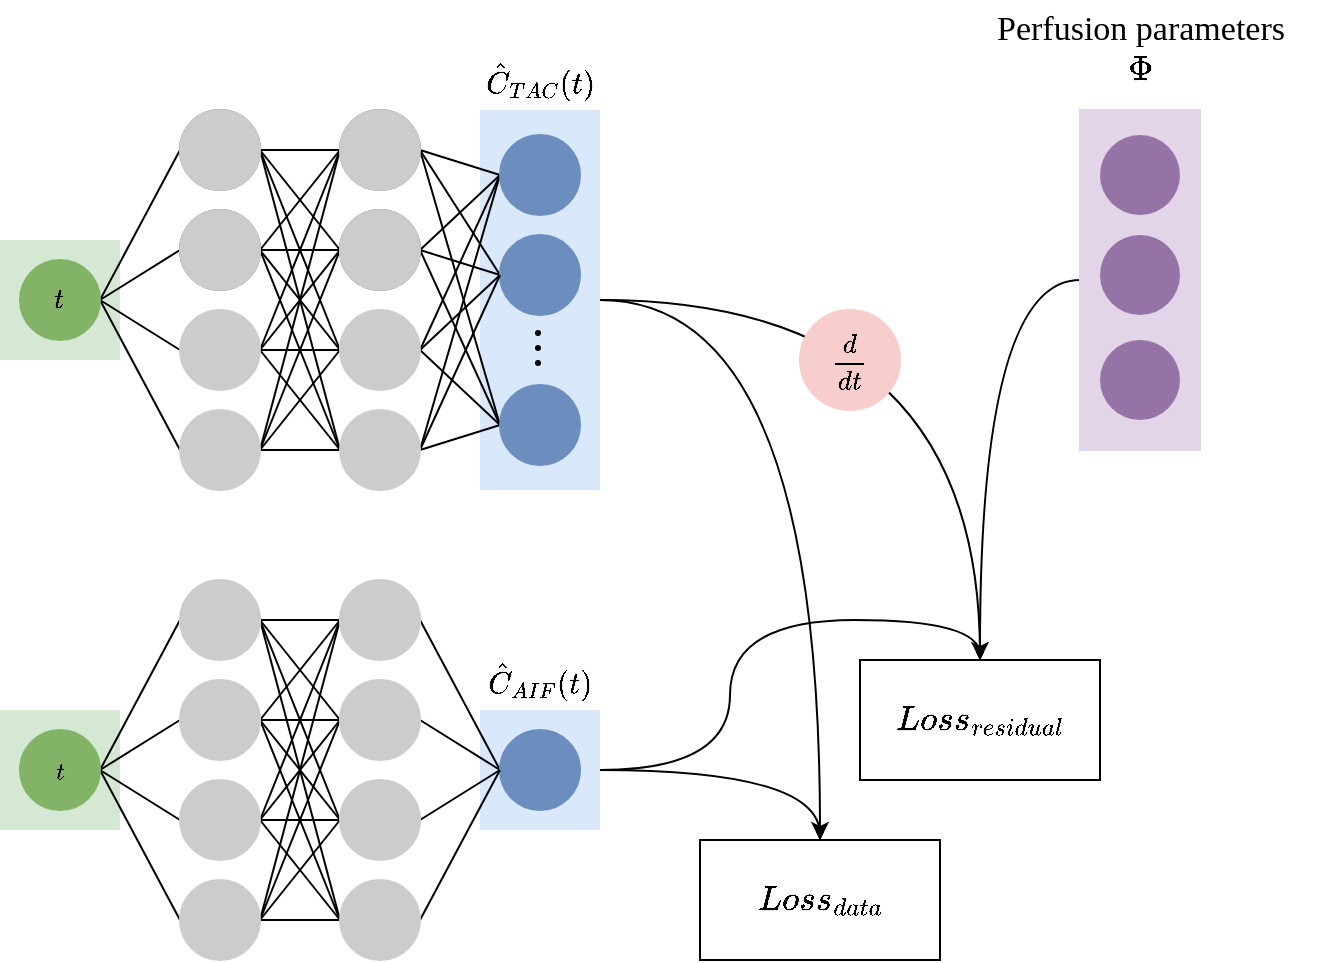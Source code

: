<mxfile version="16.5.1" type="device"><diagram id="691b31df-7cfc-d80e-552c-7aa9f8c0b5f7" name="Page-1"><mxGraphModel dx="1497" dy="911" grid="1" gridSize="10" guides="1" tooltips="1" connect="1" arrows="1" fold="1" page="1" pageScale="1" pageWidth="826" pageHeight="1169" background="#ffffff" math="1" shadow="0"><root><mxCell id="0"/><mxCell id="1" parent="0"/><mxCell id="etwU-SptMSOlUqVM-n4N-270" style="edgeStyle=orthogonalEdgeStyle;rounded=0;jumpSize=2;orthogonalLoop=1;jettySize=auto;html=1;exitX=1;exitY=0.5;exitDx=0;exitDy=0;entryX=0.5;entryY=0;entryDx=0;entryDy=0;fontFamily=Verdana;fontSize=17;endArrow=classic;endFill=1;startSize=6;endSize=1;strokeWidth=1;curved=1;" edge="1" parent="1" source="etwU-SptMSOlUqVM-n4N-169" target="etwU-SptMSOlUqVM-n4N-268"><mxGeometry relative="1" as="geometry"/></mxCell><mxCell id="etwU-SptMSOlUqVM-n4N-273" style="edgeStyle=orthogonalEdgeStyle;rounded=0;jumpSize=2;orthogonalLoop=1;jettySize=auto;html=1;exitX=1;exitY=0.5;exitDx=0;exitDy=0;entryX=0.5;entryY=0;entryDx=0;entryDy=0;fontFamily=Verdana;fontSize=17;endArrow=classic;endFill=1;startSize=6;endSize=1;strokeWidth=1;curved=1;" edge="1" parent="1" source="etwU-SptMSOlUqVM-n4N-169" target="etwU-SptMSOlUqVM-n4N-271"><mxGeometry relative="1" as="geometry"/></mxCell><mxCell id="etwU-SptMSOlUqVM-n4N-169" value="" style="whiteSpace=wrap;html=1;strokeWidth=1;fillColor=#dae8fc;strokeColor=none;" vertex="1" parent="1"><mxGeometry x="290" y="590" width="60" height="60" as="geometry"/></mxCell><mxCell id="etwU-SptMSOlUqVM-n4N-164" value="" style="whiteSpace=wrap;html=1;strokeWidth=1;fillColor=#d5e8d4;strokeColor=none;" vertex="1" parent="1"><mxGeometry x="50" y="590" width="60" height="60" as="geometry"/></mxCell><mxCell id="etwU-SptMSOlUqVM-n4N-150" style="edgeStyle=none;rounded=0;jumpSize=2;orthogonalLoop=1;jettySize=auto;html=1;exitX=1;exitY=0.5;exitDx=0;exitDy=0;entryX=0;entryY=0.5;entryDx=0;entryDy=0;endArrow=none;endFill=0;startSize=1;endSize=1;strokeWidth=1;" edge="1" parent="1" source="etwU-SptMSOlUqVM-n4N-81" target="etwU-SptMSOlUqVM-n4N-148"><mxGeometry relative="1" as="geometry"/></mxCell><mxCell id="etwU-SptMSOlUqVM-n4N-151" style="edgeStyle=none;rounded=0;jumpSize=2;orthogonalLoop=1;jettySize=auto;html=1;exitX=1;exitY=0.5;exitDx=0;exitDy=0;entryX=0;entryY=0.5;entryDx=0;entryDy=0;endArrow=none;endFill=0;startSize=1;endSize=1;strokeWidth=1;" edge="1" parent="1" source="etwU-SptMSOlUqVM-n4N-81" target="etwU-SptMSOlUqVM-n4N-119"><mxGeometry relative="1" as="geometry"/></mxCell><mxCell id="etwU-SptMSOlUqVM-n4N-159" style="edgeStyle=none;rounded=0;jumpSize=2;orthogonalLoop=1;jettySize=auto;html=1;exitX=1;exitY=0.5;exitDx=0;exitDy=0;entryX=0;entryY=0.5;entryDx=0;entryDy=0;endArrow=none;endFill=0;startSize=1;endSize=1;strokeWidth=1;" edge="1" parent="1" source="etwU-SptMSOlUqVM-n4N-81" target="etwU-SptMSOlUqVM-n4N-118"><mxGeometry relative="1" as="geometry"/></mxCell><mxCell id="etwU-SptMSOlUqVM-n4N-160" style="edgeStyle=none;rounded=0;jumpSize=2;orthogonalLoop=1;jettySize=auto;html=1;exitX=1;exitY=0.5;exitDx=0;exitDy=0;entryX=0;entryY=0.5;entryDx=0;entryDy=0;endArrow=none;endFill=0;startSize=1;endSize=1;strokeWidth=1;" edge="1" parent="1" source="etwU-SptMSOlUqVM-n4N-81" target="etwU-SptMSOlUqVM-n4N-120"><mxGeometry relative="1" as="geometry"/></mxCell><mxCell id="etwU-SptMSOlUqVM-n4N-81" value="$$t$$" style="ellipse;whiteSpace=wrap;html=1;aspect=fixed;strokeWidth=1;fillColor=#82B366;align=center;strokeColor=#82b366;fontFamily=Verdana;fontStyle=2" vertex="1" parent="1"><mxGeometry x="60" y="600" width="40" height="40" as="geometry"/></mxCell><mxCell id="etwU-SptMSOlUqVM-n4N-135" style="edgeStyle=none;rounded=0;jumpSize=2;orthogonalLoop=1;jettySize=auto;html=1;exitX=1;exitY=0.5;exitDx=0;exitDy=0;entryX=0;entryY=0.5;entryDx=0;entryDy=0;endArrow=none;endFill=0;startSize=1;endSize=1;strokeWidth=1;" edge="1" parent="1" source="etwU-SptMSOlUqVM-n4N-118" target="etwU-SptMSOlUqVM-n4N-129"><mxGeometry relative="1" as="geometry"/></mxCell><mxCell id="etwU-SptMSOlUqVM-n4N-136" style="edgeStyle=none;rounded=0;jumpSize=2;orthogonalLoop=1;jettySize=auto;html=1;exitX=1;exitY=0.5;exitDx=0;exitDy=0;entryX=0;entryY=0.5;entryDx=0;entryDy=0;endArrow=none;endFill=0;startSize=1;endSize=1;strokeWidth=1;" edge="1" parent="1" source="etwU-SptMSOlUqVM-n4N-118" target="etwU-SptMSOlUqVM-n4N-128"><mxGeometry relative="1" as="geometry"/></mxCell><mxCell id="etwU-SptMSOlUqVM-n4N-137" style="edgeStyle=none;rounded=0;jumpSize=2;orthogonalLoop=1;jettySize=auto;html=1;exitX=1;exitY=0.5;exitDx=0;exitDy=0;entryX=0;entryY=0.5;entryDx=0;entryDy=0;endArrow=none;endFill=0;startSize=1;endSize=1;strokeWidth=1;" edge="1" parent="1" source="etwU-SptMSOlUqVM-n4N-118" target="etwU-SptMSOlUqVM-n4N-130"><mxGeometry relative="1" as="geometry"/></mxCell><mxCell id="etwU-SptMSOlUqVM-n4N-153" style="edgeStyle=none;rounded=0;jumpSize=2;orthogonalLoop=1;jettySize=auto;html=1;exitX=1;exitY=0.5;exitDx=0;exitDy=0;entryX=0;entryY=0.5;entryDx=0;entryDy=0;endArrow=none;endFill=0;startSize=1;endSize=1;strokeWidth=1;" edge="1" parent="1" source="etwU-SptMSOlUqVM-n4N-118" target="etwU-SptMSOlUqVM-n4N-149"><mxGeometry relative="1" as="geometry"/></mxCell><mxCell id="etwU-SptMSOlUqVM-n4N-118" value="" style="ellipse;whiteSpace=wrap;html=1;aspect=fixed;strokeWidth=1;fillColor=#FFF2CC;align=center;strokeColor=#FFF2CC;" vertex="1" parent="1"><mxGeometry x="140" y="575" width="40" height="40" as="geometry"/></mxCell><mxCell id="etwU-SptMSOlUqVM-n4N-132" style="edgeStyle=none;rounded=0;jumpSize=2;orthogonalLoop=1;jettySize=auto;html=1;exitX=1;exitY=0.5;exitDx=0;exitDy=0;entryX=0;entryY=0.5;entryDx=0;entryDy=0;endArrow=none;endFill=0;startSize=1;endSize=1;strokeWidth=1;" edge="1" parent="1" source="etwU-SptMSOlUqVM-n4N-119" target="etwU-SptMSOlUqVM-n4N-128"><mxGeometry relative="1" as="geometry"/></mxCell><mxCell id="etwU-SptMSOlUqVM-n4N-133" style="edgeStyle=none;rounded=0;jumpSize=2;orthogonalLoop=1;jettySize=auto;html=1;exitX=1;exitY=0.5;exitDx=0;exitDy=0;entryX=0;entryY=0.5;entryDx=0;entryDy=0;endArrow=none;endFill=0;startSize=1;endSize=1;strokeWidth=1;" edge="1" parent="1" source="etwU-SptMSOlUqVM-n4N-119" target="etwU-SptMSOlUqVM-n4N-130"><mxGeometry relative="1" as="geometry"/></mxCell><mxCell id="etwU-SptMSOlUqVM-n4N-134" style="edgeStyle=none;rounded=0;jumpSize=2;orthogonalLoop=1;jettySize=auto;html=1;exitX=1;exitY=0.5;exitDx=0;exitDy=0;entryX=0;entryY=0.5;entryDx=0;entryDy=0;endArrow=none;endFill=0;startSize=1;endSize=1;strokeWidth=1;" edge="1" parent="1" source="etwU-SptMSOlUqVM-n4N-119" target="etwU-SptMSOlUqVM-n4N-129"><mxGeometry relative="1" as="geometry"/></mxCell><mxCell id="etwU-SptMSOlUqVM-n4N-152" style="edgeStyle=none;rounded=0;jumpSize=2;orthogonalLoop=1;jettySize=auto;html=1;exitX=1;exitY=0.5;exitDx=0;exitDy=0;entryX=0;entryY=0.5;entryDx=0;entryDy=0;endArrow=none;endFill=0;startSize=1;endSize=1;strokeWidth=1;" edge="1" parent="1" source="etwU-SptMSOlUqVM-n4N-119" target="etwU-SptMSOlUqVM-n4N-149"><mxGeometry relative="1" as="geometry"/></mxCell><mxCell id="etwU-SptMSOlUqVM-n4N-119" value="" style="ellipse;whiteSpace=wrap;html=1;aspect=fixed;strokeWidth=1;fillColor=#FFF2CC;align=center;strokeColor=#FFF2CC;" vertex="1" parent="1"><mxGeometry x="140" y="525" width="40" height="40" as="geometry"/></mxCell><mxCell id="etwU-SptMSOlUqVM-n4N-138" style="edgeStyle=none;rounded=0;jumpSize=2;orthogonalLoop=1;jettySize=auto;html=1;exitX=1;exitY=0.5;exitDx=0;exitDy=0;entryX=0;entryY=0.5;entryDx=0;entryDy=0;endArrow=none;endFill=0;startSize=1;endSize=1;strokeWidth=1;" edge="1" parent="1" source="etwU-SptMSOlUqVM-n4N-120" target="etwU-SptMSOlUqVM-n4N-129"><mxGeometry relative="1" as="geometry"/></mxCell><mxCell id="etwU-SptMSOlUqVM-n4N-139" style="edgeStyle=none;rounded=0;jumpSize=2;orthogonalLoop=1;jettySize=auto;html=1;exitX=1;exitY=0.5;exitDx=0;exitDy=0;entryX=0;entryY=0.5;entryDx=0;entryDy=0;endArrow=none;endFill=0;startSize=1;endSize=1;strokeWidth=1;" edge="1" parent="1" source="etwU-SptMSOlUqVM-n4N-120" target="etwU-SptMSOlUqVM-n4N-128"><mxGeometry relative="1" as="geometry"/></mxCell><mxCell id="etwU-SptMSOlUqVM-n4N-140" style="edgeStyle=none;rounded=0;jumpSize=2;orthogonalLoop=1;jettySize=auto;html=1;exitX=1;exitY=0.5;exitDx=0;exitDy=0;entryX=0;entryY=0.5;entryDx=0;entryDy=0;endArrow=none;endFill=0;startSize=1;endSize=1;strokeWidth=1;" edge="1" parent="1" source="etwU-SptMSOlUqVM-n4N-120" target="etwU-SptMSOlUqVM-n4N-130"><mxGeometry relative="1" as="geometry"/></mxCell><mxCell id="etwU-SptMSOlUqVM-n4N-154" style="edgeStyle=none;rounded=0;jumpSize=2;orthogonalLoop=1;jettySize=auto;html=1;exitX=1;exitY=0.5;exitDx=0;exitDy=0;entryX=0;entryY=0.5;entryDx=0;entryDy=0;endArrow=none;endFill=0;startSize=1;endSize=1;strokeWidth=1;" edge="1" parent="1" source="etwU-SptMSOlUqVM-n4N-120" target="etwU-SptMSOlUqVM-n4N-149"><mxGeometry relative="1" as="geometry"/></mxCell><mxCell id="etwU-SptMSOlUqVM-n4N-120" value="" style="ellipse;whiteSpace=wrap;html=1;aspect=fixed;strokeWidth=1;fillColor=#CCCCCC;align=center;strokeColor=#CCCCCC;fontColor=#333333;" vertex="1" parent="1"><mxGeometry x="140" y="625" width="40" height="40" as="geometry"/></mxCell><mxCell id="etwU-SptMSOlUqVM-n4N-166" style="edgeStyle=none;rounded=0;jumpSize=2;orthogonalLoop=1;jettySize=auto;html=1;exitX=1;exitY=0.5;exitDx=0;exitDy=0;endArrow=none;endFill=0;startSize=1;endSize=1;strokeWidth=1;entryX=0;entryY=0.5;entryDx=0;entryDy=0;" edge="1" parent="1" source="etwU-SptMSOlUqVM-n4N-128" target="etwU-SptMSOlUqVM-n4N-131"><mxGeometry relative="1" as="geometry"><mxPoint x="300" y="620" as="targetPoint"/></mxGeometry></mxCell><mxCell id="etwU-SptMSOlUqVM-n4N-128" value="" style="ellipse;whiteSpace=wrap;html=1;aspect=fixed;strokeWidth=1;fillColor=#FFF2CC;align=center;strokeColor=#FFF2CC;" vertex="1" parent="1"><mxGeometry x="220" y="575" width="40" height="40" as="geometry"/></mxCell><mxCell id="etwU-SptMSOlUqVM-n4N-165" style="edgeStyle=none;rounded=0;jumpSize=2;orthogonalLoop=1;jettySize=auto;html=1;exitX=1;exitY=0.5;exitDx=0;exitDy=0;entryX=0;entryY=0.5;entryDx=0;entryDy=0;endArrow=none;endFill=0;startSize=1;endSize=1;strokeWidth=1;" edge="1" parent="1" source="etwU-SptMSOlUqVM-n4N-129" target="etwU-SptMSOlUqVM-n4N-131"><mxGeometry relative="1" as="geometry"/></mxCell><mxCell id="etwU-SptMSOlUqVM-n4N-129" value="" style="ellipse;whiteSpace=wrap;html=1;aspect=fixed;strokeWidth=1;fillColor=#FFF2CC;align=center;strokeColor=#FFF2CC;" vertex="1" parent="1"><mxGeometry x="220" y="525" width="40" height="40" as="geometry"/></mxCell><mxCell id="etwU-SptMSOlUqVM-n4N-167" style="edgeStyle=none;rounded=0;jumpSize=2;orthogonalLoop=1;jettySize=auto;html=1;exitX=1;exitY=0.5;exitDx=0;exitDy=0;entryX=0;entryY=0.5;entryDx=0;entryDy=0;endArrow=none;endFill=0;startSize=1;endSize=1;strokeWidth=1;" edge="1" parent="1" source="etwU-SptMSOlUqVM-n4N-130" target="etwU-SptMSOlUqVM-n4N-131"><mxGeometry relative="1" as="geometry"/></mxCell><mxCell id="etwU-SptMSOlUqVM-n4N-130" value="" style="ellipse;whiteSpace=wrap;html=1;aspect=fixed;strokeWidth=1;fillColor=#FFF2CC;align=center;strokeColor=#FFF2CC;" vertex="1" parent="1"><mxGeometry x="220" y="625" width="40" height="40" as="geometry"/></mxCell><mxCell id="etwU-SptMSOlUqVM-n4N-131" value="" style="ellipse;whiteSpace=wrap;html=1;aspect=fixed;strokeWidth=1;fillColor=#6C8EBF;align=center;strokeColor=#6c8ebf;" vertex="1" parent="1"><mxGeometry x="300" y="600" width="40" height="40" as="geometry"/></mxCell><mxCell id="etwU-SptMSOlUqVM-n4N-155" style="edgeStyle=none;rounded=0;jumpSize=2;orthogonalLoop=1;jettySize=auto;html=1;exitX=1;exitY=0.5;exitDx=0;exitDy=0;entryX=0;entryY=0.5;entryDx=0;entryDy=0;endArrow=none;endFill=0;startSize=1;endSize=1;strokeWidth=1;" edge="1" parent="1" source="etwU-SptMSOlUqVM-n4N-148" target="etwU-SptMSOlUqVM-n4N-129"><mxGeometry relative="1" as="geometry"/></mxCell><mxCell id="etwU-SptMSOlUqVM-n4N-156" style="edgeStyle=none;rounded=0;jumpSize=2;orthogonalLoop=1;jettySize=auto;html=1;exitX=1;exitY=0.5;exitDx=0;exitDy=0;entryX=0;entryY=0.5;entryDx=0;entryDy=0;endArrow=none;endFill=0;startSize=1;endSize=1;strokeWidth=1;" edge="1" parent="1" source="etwU-SptMSOlUqVM-n4N-148" target="etwU-SptMSOlUqVM-n4N-128"><mxGeometry relative="1" as="geometry"/></mxCell><mxCell id="etwU-SptMSOlUqVM-n4N-157" style="edgeStyle=none;rounded=0;jumpSize=2;orthogonalLoop=1;jettySize=auto;html=1;exitX=1;exitY=0.5;exitDx=0;exitDy=0;entryX=0;entryY=0.5;entryDx=0;entryDy=0;endArrow=none;endFill=0;startSize=1;endSize=1;strokeWidth=1;" edge="1" parent="1" source="etwU-SptMSOlUqVM-n4N-148" target="etwU-SptMSOlUqVM-n4N-130"><mxGeometry relative="1" as="geometry"/></mxCell><mxCell id="etwU-SptMSOlUqVM-n4N-158" style="edgeStyle=none;rounded=0;jumpSize=2;orthogonalLoop=1;jettySize=auto;html=1;exitX=1;exitY=0.5;exitDx=0;exitDy=0;entryX=0;entryY=0.5;entryDx=0;entryDy=0;endArrow=none;endFill=0;startSize=1;endSize=1;strokeWidth=1;" edge="1" parent="1" source="etwU-SptMSOlUqVM-n4N-148" target="etwU-SptMSOlUqVM-n4N-149"><mxGeometry relative="1" as="geometry"/></mxCell><mxCell id="etwU-SptMSOlUqVM-n4N-148" value="" style="ellipse;whiteSpace=wrap;html=1;aspect=fixed;strokeWidth=1;fillColor=#CCCCCC;align=center;strokeColor=#CCCCCC;fontColor=#333333;" vertex="1" parent="1"><mxGeometry x="140" y="675" width="40" height="40" as="geometry"/></mxCell><mxCell id="etwU-SptMSOlUqVM-n4N-168" style="edgeStyle=none;rounded=0;jumpSize=2;orthogonalLoop=1;jettySize=auto;html=1;exitX=1;exitY=0.5;exitDx=0;exitDy=0;entryX=0;entryY=0.5;entryDx=0;entryDy=0;endArrow=none;endFill=0;startSize=1;endSize=1;strokeWidth=1;" edge="1" parent="1" source="etwU-SptMSOlUqVM-n4N-149" target="etwU-SptMSOlUqVM-n4N-131"><mxGeometry relative="1" as="geometry"/></mxCell><mxCell id="etwU-SptMSOlUqVM-n4N-149" value="" style="ellipse;whiteSpace=wrap;html=1;aspect=fixed;strokeWidth=1;fillColor=#CCCCCC;align=center;strokeColor=#CCCCCC;fontColor=#333333;" vertex="1" parent="1"><mxGeometry x="220" y="675" width="40" height="40" as="geometry"/></mxCell><mxCell id="etwU-SptMSOlUqVM-n4N-170" value="" style="ellipse;whiteSpace=wrap;html=1;aspect=fixed;strokeWidth=1;fillColor=#FFF2CC;align=center;strokeColor=#FFF2CC;" vertex="1" parent="1"><mxGeometry x="140" y="525" width="40" height="40" as="geometry"/></mxCell><mxCell id="etwU-SptMSOlUqVM-n4N-171" value="" style="ellipse;whiteSpace=wrap;html=1;aspect=fixed;strokeWidth=1;fillColor=#FFF2CC;align=center;strokeColor=#FFF2CC;" vertex="1" parent="1"><mxGeometry x="220" y="525" width="40" height="40" as="geometry"/></mxCell><mxCell id="etwU-SptMSOlUqVM-n4N-172" value="" style="ellipse;whiteSpace=wrap;html=1;aspect=fixed;strokeWidth=1;fillColor=#FFF2CC;align=center;strokeColor=#FFF2CC;" vertex="1" parent="1"><mxGeometry x="220" y="575" width="40" height="40" as="geometry"/></mxCell><mxCell id="etwU-SptMSOlUqVM-n4N-173" value="" style="ellipse;whiteSpace=wrap;html=1;aspect=fixed;strokeWidth=1;fillColor=#FFF2CC;align=center;strokeColor=#FFF2CC;" vertex="1" parent="1"><mxGeometry x="140" y="575" width="40" height="40" as="geometry"/></mxCell><mxCell id="etwU-SptMSOlUqVM-n4N-174" value="" style="ellipse;whiteSpace=wrap;html=1;aspect=fixed;strokeWidth=1;fillColor=#CCCCCC;align=center;strokeColor=#CCCCCC;fontColor=#333333;" vertex="1" parent="1"><mxGeometry x="140" y="525" width="40" height="40" as="geometry"/></mxCell><mxCell id="etwU-SptMSOlUqVM-n4N-175" value="" style="ellipse;whiteSpace=wrap;html=1;aspect=fixed;strokeWidth=1;fillColor=#CCCCCC;align=center;strokeColor=#CCCCCC;fontColor=#333333;" vertex="1" parent="1"><mxGeometry x="220" y="525" width="40" height="40" as="geometry"/></mxCell><mxCell id="etwU-SptMSOlUqVM-n4N-176" value="" style="ellipse;whiteSpace=wrap;html=1;aspect=fixed;strokeWidth=1;fillColor=#CCCCCC;align=center;strokeColor=#CCCCCC;fontColor=#333333;" vertex="1" parent="1"><mxGeometry x="220" y="575" width="40" height="40" as="geometry"/></mxCell><mxCell id="etwU-SptMSOlUqVM-n4N-177" value="" style="ellipse;whiteSpace=wrap;html=1;aspect=fixed;strokeWidth=1;fillColor=#CCCCCC;align=center;strokeColor=#CCCCCC;fontColor=#333333;" vertex="1" parent="1"><mxGeometry x="140" y="575" width="40" height="40" as="geometry"/></mxCell><mxCell id="etwU-SptMSOlUqVM-n4N-178" value="" style="ellipse;whiteSpace=wrap;html=1;aspect=fixed;strokeWidth=1;fillColor=#CCCCCC;align=center;strokeColor=#CCCCCC;fontColor=#333333;" vertex="1" parent="1"><mxGeometry x="220" y="625" width="40" height="40" as="geometry"/></mxCell><mxCell id="etwU-SptMSOlUqVM-n4N-269" style="edgeStyle=orthogonalEdgeStyle;rounded=0;jumpSize=2;orthogonalLoop=1;jettySize=auto;html=1;exitX=1;exitY=0.5;exitDx=0;exitDy=0;entryX=0.5;entryY=0;entryDx=0;entryDy=0;fontFamily=Verdana;fontSize=17;endArrow=classic;endFill=1;startSize=6;endSize=6;strokeWidth=1;curved=1;" edge="1" parent="1" source="etwU-SptMSOlUqVM-n4N-179" target="etwU-SptMSOlUqVM-n4N-268"><mxGeometry relative="1" as="geometry"/></mxCell><mxCell id="etwU-SptMSOlUqVM-n4N-272" style="edgeStyle=orthogonalEdgeStyle;rounded=0;jumpSize=2;orthogonalLoop=1;jettySize=auto;html=1;exitX=1;exitY=0.5;exitDx=0;exitDy=0;entryX=0.5;entryY=0;entryDx=0;entryDy=0;fontFamily=Verdana;fontSize=17;endArrow=classic;endFill=1;startSize=6;endSize=1;strokeWidth=1;curved=1;" edge="1" parent="1" source="etwU-SptMSOlUqVM-n4N-179" target="etwU-SptMSOlUqVM-n4N-271"><mxGeometry relative="1" as="geometry"/></mxCell><mxCell id="etwU-SptMSOlUqVM-n4N-179" value="" style="whiteSpace=wrap;html=1;strokeWidth=1;fillColor=#dae8fc;strokeColor=none;" vertex="1" parent="1"><mxGeometry x="290" y="290" width="60" height="190" as="geometry"/></mxCell><mxCell id="etwU-SptMSOlUqVM-n4N-180" value="" style="whiteSpace=wrap;html=1;strokeWidth=1;fillColor=#d5e8d4;strokeColor=none;" vertex="1" parent="1"><mxGeometry x="50" y="355" width="60" height="60" as="geometry"/></mxCell><mxCell id="etwU-SptMSOlUqVM-n4N-181" style="edgeStyle=none;rounded=0;jumpSize=2;orthogonalLoop=1;jettySize=auto;html=1;exitX=1;exitY=0.5;exitDx=0;exitDy=0;entryX=0;entryY=0.5;entryDx=0;entryDy=0;endArrow=none;endFill=0;startSize=1;endSize=1;strokeWidth=1;" edge="1" parent="1" target="etwU-SptMSOlUqVM-n4N-212"><mxGeometry relative="1" as="geometry"><mxPoint x="100.0" y="385" as="sourcePoint"/></mxGeometry></mxCell><mxCell id="etwU-SptMSOlUqVM-n4N-182" style="edgeStyle=none;rounded=0;jumpSize=2;orthogonalLoop=1;jettySize=auto;html=1;exitX=1;exitY=0.5;exitDx=0;exitDy=0;entryX=0;entryY=0.5;entryDx=0;entryDy=0;endArrow=none;endFill=0;startSize=1;endSize=1;strokeWidth=1;" edge="1" parent="1" target="etwU-SptMSOlUqVM-n4N-195"><mxGeometry relative="1" as="geometry"><mxPoint x="100.0" y="385" as="sourcePoint"/></mxGeometry></mxCell><mxCell id="etwU-SptMSOlUqVM-n4N-183" style="edgeStyle=none;rounded=0;jumpSize=2;orthogonalLoop=1;jettySize=auto;html=1;exitX=1;exitY=0.5;exitDx=0;exitDy=0;entryX=0;entryY=0.5;entryDx=0;entryDy=0;endArrow=none;endFill=0;startSize=1;endSize=1;strokeWidth=1;" edge="1" parent="1" target="etwU-SptMSOlUqVM-n4N-190"><mxGeometry relative="1" as="geometry"><mxPoint x="100.0" y="385" as="sourcePoint"/></mxGeometry></mxCell><mxCell id="etwU-SptMSOlUqVM-n4N-184" style="edgeStyle=none;rounded=0;jumpSize=2;orthogonalLoop=1;jettySize=auto;html=1;exitX=1;exitY=0.5;exitDx=0;exitDy=0;entryX=0;entryY=0.5;entryDx=0;entryDy=0;endArrow=none;endFill=0;startSize=1;endSize=1;strokeWidth=1;" edge="1" parent="1" target="etwU-SptMSOlUqVM-n4N-200"><mxGeometry relative="1" as="geometry"><mxPoint x="100.0" y="385" as="sourcePoint"/></mxGeometry></mxCell><mxCell id="etwU-SptMSOlUqVM-n4N-186" style="edgeStyle=none;rounded=0;jumpSize=2;orthogonalLoop=1;jettySize=auto;html=1;exitX=1;exitY=0.5;exitDx=0;exitDy=0;entryX=0;entryY=0.5;entryDx=0;entryDy=0;endArrow=none;endFill=0;startSize=1;endSize=1;strokeWidth=1;" edge="1" parent="1" source="etwU-SptMSOlUqVM-n4N-190" target="etwU-SptMSOlUqVM-n4N-204"><mxGeometry relative="1" as="geometry"/></mxCell><mxCell id="etwU-SptMSOlUqVM-n4N-187" style="edgeStyle=none;rounded=0;jumpSize=2;orthogonalLoop=1;jettySize=auto;html=1;exitX=1;exitY=0.5;exitDx=0;exitDy=0;entryX=0;entryY=0.5;entryDx=0;entryDy=0;endArrow=none;endFill=0;startSize=1;endSize=1;strokeWidth=1;" edge="1" parent="1" source="etwU-SptMSOlUqVM-n4N-190" target="etwU-SptMSOlUqVM-n4N-202"><mxGeometry relative="1" as="geometry"/></mxCell><mxCell id="etwU-SptMSOlUqVM-n4N-188" style="edgeStyle=none;rounded=0;jumpSize=2;orthogonalLoop=1;jettySize=auto;html=1;exitX=1;exitY=0.5;exitDx=0;exitDy=0;entryX=0;entryY=0.5;entryDx=0;entryDy=0;endArrow=none;endFill=0;startSize=1;endSize=1;strokeWidth=1;" edge="1" parent="1" source="etwU-SptMSOlUqVM-n4N-190" target="etwU-SptMSOlUqVM-n4N-206"><mxGeometry relative="1" as="geometry"/></mxCell><mxCell id="etwU-SptMSOlUqVM-n4N-189" style="edgeStyle=none;rounded=0;jumpSize=2;orthogonalLoop=1;jettySize=auto;html=1;exitX=1;exitY=0.5;exitDx=0;exitDy=0;entryX=0;entryY=0.5;entryDx=0;entryDy=0;endArrow=none;endFill=0;startSize=1;endSize=1;strokeWidth=1;" edge="1" parent="1" source="etwU-SptMSOlUqVM-n4N-190" target="etwU-SptMSOlUqVM-n4N-214"><mxGeometry relative="1" as="geometry"/></mxCell><mxCell id="etwU-SptMSOlUqVM-n4N-190" value="" style="ellipse;whiteSpace=wrap;html=1;aspect=fixed;strokeWidth=1;fillColor=#FFF2CC;align=center;strokeColor=#FFF2CC;" vertex="1" parent="1"><mxGeometry x="140" y="340" width="40" height="40" as="geometry"/></mxCell><mxCell id="etwU-SptMSOlUqVM-n4N-191" style="edgeStyle=none;rounded=0;jumpSize=2;orthogonalLoop=1;jettySize=auto;html=1;exitX=1;exitY=0.5;exitDx=0;exitDy=0;entryX=0;entryY=0.5;entryDx=0;entryDy=0;endArrow=none;endFill=0;startSize=1;endSize=1;strokeWidth=1;" edge="1" parent="1" source="etwU-SptMSOlUqVM-n4N-195" target="etwU-SptMSOlUqVM-n4N-202"><mxGeometry relative="1" as="geometry"/></mxCell><mxCell id="etwU-SptMSOlUqVM-n4N-192" style="edgeStyle=none;rounded=0;jumpSize=2;orthogonalLoop=1;jettySize=auto;html=1;exitX=1;exitY=0.5;exitDx=0;exitDy=0;entryX=0;entryY=0.5;entryDx=0;entryDy=0;endArrow=none;endFill=0;startSize=1;endSize=1;strokeWidth=1;" edge="1" parent="1" source="etwU-SptMSOlUqVM-n4N-195" target="etwU-SptMSOlUqVM-n4N-206"><mxGeometry relative="1" as="geometry"/></mxCell><mxCell id="etwU-SptMSOlUqVM-n4N-193" style="edgeStyle=none;rounded=0;jumpSize=2;orthogonalLoop=1;jettySize=auto;html=1;exitX=1;exitY=0.5;exitDx=0;exitDy=0;entryX=0;entryY=0.5;entryDx=0;entryDy=0;endArrow=none;endFill=0;startSize=1;endSize=1;strokeWidth=1;" edge="1" parent="1" source="etwU-SptMSOlUqVM-n4N-195" target="etwU-SptMSOlUqVM-n4N-204"><mxGeometry relative="1" as="geometry"/></mxCell><mxCell id="etwU-SptMSOlUqVM-n4N-194" style="edgeStyle=none;rounded=0;jumpSize=2;orthogonalLoop=1;jettySize=auto;html=1;exitX=1;exitY=0.5;exitDx=0;exitDy=0;entryX=0;entryY=0.5;entryDx=0;entryDy=0;endArrow=none;endFill=0;startSize=1;endSize=1;strokeWidth=1;" edge="1" parent="1" source="etwU-SptMSOlUqVM-n4N-195" target="etwU-SptMSOlUqVM-n4N-214"><mxGeometry relative="1" as="geometry"/></mxCell><mxCell id="etwU-SptMSOlUqVM-n4N-195" value="" style="ellipse;whiteSpace=wrap;html=1;aspect=fixed;strokeWidth=1;fillColor=#FFF2CC;align=center;strokeColor=#FFF2CC;" vertex="1" parent="1"><mxGeometry x="140" y="290" width="40" height="40" as="geometry"/></mxCell><mxCell id="etwU-SptMSOlUqVM-n4N-196" style="edgeStyle=none;rounded=0;jumpSize=2;orthogonalLoop=1;jettySize=auto;html=1;exitX=1;exitY=0.5;exitDx=0;exitDy=0;entryX=0;entryY=0.5;entryDx=0;entryDy=0;endArrow=none;endFill=0;startSize=1;endSize=1;strokeWidth=1;" edge="1" parent="1" source="etwU-SptMSOlUqVM-n4N-200" target="etwU-SptMSOlUqVM-n4N-204"><mxGeometry relative="1" as="geometry"/></mxCell><mxCell id="etwU-SptMSOlUqVM-n4N-197" style="edgeStyle=none;rounded=0;jumpSize=2;orthogonalLoop=1;jettySize=auto;html=1;exitX=1;exitY=0.5;exitDx=0;exitDy=0;entryX=0;entryY=0.5;entryDx=0;entryDy=0;endArrow=none;endFill=0;startSize=1;endSize=1;strokeWidth=1;" edge="1" parent="1" source="etwU-SptMSOlUqVM-n4N-200" target="etwU-SptMSOlUqVM-n4N-202"><mxGeometry relative="1" as="geometry"/></mxCell><mxCell id="etwU-SptMSOlUqVM-n4N-198" style="edgeStyle=none;rounded=0;jumpSize=2;orthogonalLoop=1;jettySize=auto;html=1;exitX=1;exitY=0.5;exitDx=0;exitDy=0;entryX=0;entryY=0.5;entryDx=0;entryDy=0;endArrow=none;endFill=0;startSize=1;endSize=1;strokeWidth=1;" edge="1" parent="1" source="etwU-SptMSOlUqVM-n4N-200" target="etwU-SptMSOlUqVM-n4N-206"><mxGeometry relative="1" as="geometry"/></mxCell><mxCell id="etwU-SptMSOlUqVM-n4N-199" style="edgeStyle=none;rounded=0;jumpSize=2;orthogonalLoop=1;jettySize=auto;html=1;exitX=1;exitY=0.5;exitDx=0;exitDy=0;entryX=0;entryY=0.5;entryDx=0;entryDy=0;endArrow=none;endFill=0;startSize=1;endSize=1;strokeWidth=1;" edge="1" parent="1" source="etwU-SptMSOlUqVM-n4N-200" target="etwU-SptMSOlUqVM-n4N-214"><mxGeometry relative="1" as="geometry"/></mxCell><mxCell id="etwU-SptMSOlUqVM-n4N-200" value="" style="ellipse;whiteSpace=wrap;html=1;aspect=fixed;strokeWidth=1;fillColor=#CCCCCC;align=center;strokeColor=#CCCCCC;fontColor=#333333;" vertex="1" parent="1"><mxGeometry x="140" y="390" width="40" height="40" as="geometry"/></mxCell><mxCell id="etwU-SptMSOlUqVM-n4N-201" style="edgeStyle=none;rounded=0;jumpSize=2;orthogonalLoop=1;jettySize=auto;html=1;exitX=1;exitY=0.5;exitDx=0;exitDy=0;endArrow=none;endFill=0;startSize=1;endSize=1;strokeWidth=1;entryX=0;entryY=0.5;entryDx=0;entryDy=0;" edge="1" parent="1" source="etwU-SptMSOlUqVM-n4N-202" target="etwU-SptMSOlUqVM-n4N-207"><mxGeometry relative="1" as="geometry"><mxPoint x="300" y="385" as="targetPoint"/></mxGeometry></mxCell><mxCell id="etwU-SptMSOlUqVM-n4N-202" value="" style="ellipse;whiteSpace=wrap;html=1;aspect=fixed;strokeWidth=1;fillColor=#FFF2CC;align=center;strokeColor=#FFF2CC;" vertex="1" parent="1"><mxGeometry x="220" y="340" width="40" height="40" as="geometry"/></mxCell><mxCell id="etwU-SptMSOlUqVM-n4N-203" style="edgeStyle=none;rounded=0;jumpSize=2;orthogonalLoop=1;jettySize=auto;html=1;exitX=1;exitY=0.5;exitDx=0;exitDy=0;entryX=0;entryY=0.5;entryDx=0;entryDy=0;endArrow=none;endFill=0;startSize=1;endSize=1;strokeWidth=1;" edge="1" parent="1" source="etwU-SptMSOlUqVM-n4N-204" target="etwU-SptMSOlUqVM-n4N-207"><mxGeometry relative="1" as="geometry"/></mxCell><mxCell id="etwU-SptMSOlUqVM-n4N-204" value="" style="ellipse;whiteSpace=wrap;html=1;aspect=fixed;strokeWidth=1;fillColor=#FFF2CC;align=center;strokeColor=#FFF2CC;" vertex="1" parent="1"><mxGeometry x="220" y="290" width="40" height="40" as="geometry"/></mxCell><mxCell id="etwU-SptMSOlUqVM-n4N-205" style="edgeStyle=none;rounded=0;jumpSize=2;orthogonalLoop=1;jettySize=auto;html=1;exitX=1;exitY=0.5;exitDx=0;exitDy=0;entryX=0;entryY=0.5;entryDx=0;entryDy=0;endArrow=none;endFill=0;startSize=1;endSize=1;strokeWidth=1;" edge="1" parent="1" source="etwU-SptMSOlUqVM-n4N-206" target="etwU-SptMSOlUqVM-n4N-207"><mxGeometry relative="1" as="geometry"/></mxCell><mxCell id="etwU-SptMSOlUqVM-n4N-206" value="" style="ellipse;whiteSpace=wrap;html=1;aspect=fixed;strokeWidth=1;fillColor=#FFF2CC;align=center;strokeColor=#FFF2CC;" vertex="1" parent="1"><mxGeometry x="220" y="390" width="40" height="40" as="geometry"/></mxCell><mxCell id="etwU-SptMSOlUqVM-n4N-207" value="" style="ellipse;whiteSpace=wrap;html=1;aspect=fixed;strokeWidth=1;fillColor=#6C8EBF;align=center;strokeColor=#6c8ebf;" vertex="1" parent="1"><mxGeometry x="300" y="352.5" width="40" height="40" as="geometry"/></mxCell><mxCell id="etwU-SptMSOlUqVM-n4N-208" style="edgeStyle=none;rounded=0;jumpSize=2;orthogonalLoop=1;jettySize=auto;html=1;exitX=1;exitY=0.5;exitDx=0;exitDy=0;entryX=0;entryY=0.5;entryDx=0;entryDy=0;endArrow=none;endFill=0;startSize=1;endSize=1;strokeWidth=1;" edge="1" parent="1" source="etwU-SptMSOlUqVM-n4N-212" target="etwU-SptMSOlUqVM-n4N-204"><mxGeometry relative="1" as="geometry"/></mxCell><mxCell id="etwU-SptMSOlUqVM-n4N-209" style="edgeStyle=none;rounded=0;jumpSize=2;orthogonalLoop=1;jettySize=auto;html=1;exitX=1;exitY=0.5;exitDx=0;exitDy=0;entryX=0;entryY=0.5;entryDx=0;entryDy=0;endArrow=none;endFill=0;startSize=1;endSize=1;strokeWidth=1;" edge="1" parent="1" source="etwU-SptMSOlUqVM-n4N-212" target="etwU-SptMSOlUqVM-n4N-202"><mxGeometry relative="1" as="geometry"/></mxCell><mxCell id="etwU-SptMSOlUqVM-n4N-210" style="edgeStyle=none;rounded=0;jumpSize=2;orthogonalLoop=1;jettySize=auto;html=1;exitX=1;exitY=0.5;exitDx=0;exitDy=0;entryX=0;entryY=0.5;entryDx=0;entryDy=0;endArrow=none;endFill=0;startSize=1;endSize=1;strokeWidth=1;" edge="1" parent="1" source="etwU-SptMSOlUqVM-n4N-212" target="etwU-SptMSOlUqVM-n4N-206"><mxGeometry relative="1" as="geometry"/></mxCell><mxCell id="etwU-SptMSOlUqVM-n4N-211" style="edgeStyle=none;rounded=0;jumpSize=2;orthogonalLoop=1;jettySize=auto;html=1;exitX=1;exitY=0.5;exitDx=0;exitDy=0;entryX=0;entryY=0.5;entryDx=0;entryDy=0;endArrow=none;endFill=0;startSize=1;endSize=1;strokeWidth=1;" edge="1" parent="1" source="etwU-SptMSOlUqVM-n4N-212" target="etwU-SptMSOlUqVM-n4N-214"><mxGeometry relative="1" as="geometry"/></mxCell><mxCell id="etwU-SptMSOlUqVM-n4N-212" value="" style="ellipse;whiteSpace=wrap;html=1;aspect=fixed;strokeWidth=1;fillColor=#CCCCCC;align=center;strokeColor=#CCCCCC;fontColor=#333333;" vertex="1" parent="1"><mxGeometry x="140" y="440" width="40" height="40" as="geometry"/></mxCell><mxCell id="etwU-SptMSOlUqVM-n4N-213" style="edgeStyle=none;rounded=0;jumpSize=2;orthogonalLoop=1;jettySize=auto;html=1;exitX=1;exitY=0.5;exitDx=0;exitDy=0;entryX=0;entryY=0.5;entryDx=0;entryDy=0;endArrow=none;endFill=0;startSize=1;endSize=1;strokeWidth=1;" edge="1" parent="1" source="etwU-SptMSOlUqVM-n4N-214" target="etwU-SptMSOlUqVM-n4N-207"><mxGeometry relative="1" as="geometry"/></mxCell><mxCell id="etwU-SptMSOlUqVM-n4N-231" style="edgeStyle=none;rounded=0;jumpSize=2;orthogonalLoop=1;jettySize=auto;html=1;exitX=1;exitY=0.5;exitDx=0;exitDy=0;entryX=0;entryY=0.5;entryDx=0;entryDy=0;endArrow=none;endFill=0;startSize=1;endSize=1;strokeWidth=1;" edge="1" parent="1" source="etwU-SptMSOlUqVM-n4N-214" target="etwU-SptMSOlUqVM-n4N-224"><mxGeometry relative="1" as="geometry"/></mxCell><mxCell id="etwU-SptMSOlUqVM-n4N-235" style="edgeStyle=none;rounded=0;jumpSize=2;orthogonalLoop=1;jettySize=auto;html=1;exitX=1;exitY=0.5;exitDx=0;exitDy=0;entryX=0;entryY=0.5;entryDx=0;entryDy=0;endArrow=none;endFill=0;startSize=1;endSize=1;strokeWidth=1;" edge="1" parent="1" source="etwU-SptMSOlUqVM-n4N-214" target="etwU-SptMSOlUqVM-n4N-225"><mxGeometry relative="1" as="geometry"/></mxCell><mxCell id="etwU-SptMSOlUqVM-n4N-214" value="" style="ellipse;whiteSpace=wrap;html=1;aspect=fixed;strokeWidth=1;fillColor=#CCCCCC;align=center;strokeColor=#CCCCCC;fontColor=#333333;" vertex="1" parent="1"><mxGeometry x="220" y="440" width="40" height="40" as="geometry"/></mxCell><mxCell id="etwU-SptMSOlUqVM-n4N-215" value="" style="ellipse;whiteSpace=wrap;html=1;aspect=fixed;strokeWidth=1;fillColor=#FFF2CC;align=center;strokeColor=#FFF2CC;" vertex="1" parent="1"><mxGeometry x="140" y="290" width="40" height="40" as="geometry"/></mxCell><mxCell id="etwU-SptMSOlUqVM-n4N-216" value="" style="ellipse;whiteSpace=wrap;html=1;aspect=fixed;strokeWidth=1;fillColor=#FFF2CC;align=center;strokeColor=#FFF2CC;" vertex="1" parent="1"><mxGeometry x="220" y="290" width="40" height="40" as="geometry"/></mxCell><mxCell id="etwU-SptMSOlUqVM-n4N-217" value="" style="ellipse;whiteSpace=wrap;html=1;aspect=fixed;strokeWidth=1;fillColor=#FFF2CC;align=center;strokeColor=#FFF2CC;" vertex="1" parent="1"><mxGeometry x="220" y="340" width="40" height="40" as="geometry"/></mxCell><mxCell id="etwU-SptMSOlUqVM-n4N-218" value="" style="ellipse;whiteSpace=wrap;html=1;aspect=fixed;strokeWidth=1;fillColor=#FFF2CC;align=center;strokeColor=#FFF2CC;" vertex="1" parent="1"><mxGeometry x="140" y="340" width="40" height="40" as="geometry"/></mxCell><mxCell id="etwU-SptMSOlUqVM-n4N-219" value="" style="ellipse;whiteSpace=wrap;html=1;aspect=fixed;strokeWidth=1;fillColor=#CCCCCC;align=center;strokeColor=#666666;fontColor=#333333;" vertex="1" parent="1"><mxGeometry x="140" y="290" width="40" height="40" as="geometry"/></mxCell><mxCell id="etwU-SptMSOlUqVM-n4N-226" style="edgeStyle=none;rounded=0;jumpSize=2;orthogonalLoop=1;jettySize=auto;html=1;exitX=1;exitY=0.5;exitDx=0;exitDy=0;entryX=0;entryY=0.5;entryDx=0;entryDy=0;endArrow=none;endFill=0;startSize=1;endSize=1;strokeWidth=1;" edge="1" parent="1" source="etwU-SptMSOlUqVM-n4N-220" target="etwU-SptMSOlUqVM-n4N-224"><mxGeometry relative="1" as="geometry"/></mxCell><mxCell id="etwU-SptMSOlUqVM-n4N-220" value="" style="ellipse;whiteSpace=wrap;html=1;aspect=fixed;strokeWidth=1;fillColor=#CCCCCC;align=center;strokeColor=#666666;fontColor=#333333;" vertex="1" parent="1"><mxGeometry x="220" y="290" width="40" height="40" as="geometry"/></mxCell><mxCell id="etwU-SptMSOlUqVM-n4N-228" style="edgeStyle=none;rounded=0;jumpSize=2;orthogonalLoop=1;jettySize=auto;html=1;exitX=1;exitY=0.5;exitDx=0;exitDy=0;entryX=0;entryY=0.5;entryDx=0;entryDy=0;endArrow=none;endFill=0;startSize=1;endSize=1;strokeWidth=1;" edge="1" parent="1" source="etwU-SptMSOlUqVM-n4N-221" target="etwU-SptMSOlUqVM-n4N-224"><mxGeometry relative="1" as="geometry"/></mxCell><mxCell id="etwU-SptMSOlUqVM-n4N-233" style="edgeStyle=none;rounded=0;jumpSize=2;orthogonalLoop=1;jettySize=auto;html=1;exitX=1;exitY=0.5;exitDx=0;exitDy=0;entryX=0;entryY=0.5;entryDx=0;entryDy=0;endArrow=none;endFill=0;startSize=1;endSize=1;strokeWidth=1;" edge="1" parent="1" source="etwU-SptMSOlUqVM-n4N-221" target="etwU-SptMSOlUqVM-n4N-225"><mxGeometry relative="1" as="geometry"/></mxCell><mxCell id="etwU-SptMSOlUqVM-n4N-221" value="" style="ellipse;whiteSpace=wrap;html=1;aspect=fixed;strokeWidth=1;fillColor=#CCCCCC;align=center;strokeColor=#666666;fontColor=#333333;" vertex="1" parent="1"><mxGeometry x="220" y="340" width="40" height="40" as="geometry"/></mxCell><mxCell id="etwU-SptMSOlUqVM-n4N-222" value="" style="ellipse;whiteSpace=wrap;html=1;aspect=fixed;strokeWidth=1;fillColor=#CCCCCC;align=center;strokeColor=#666666;fontColor=#333333;" vertex="1" parent="1"><mxGeometry x="140" y="340" width="40" height="40" as="geometry"/></mxCell><mxCell id="etwU-SptMSOlUqVM-n4N-230" style="edgeStyle=none;rounded=0;jumpSize=2;orthogonalLoop=1;jettySize=auto;html=1;exitX=1;exitY=0.5;exitDx=0;exitDy=0;entryX=0;entryY=0.5;entryDx=0;entryDy=0;endArrow=none;endFill=0;startSize=1;endSize=1;strokeWidth=1;" edge="1" parent="1" source="etwU-SptMSOlUqVM-n4N-223" target="etwU-SptMSOlUqVM-n4N-224"><mxGeometry relative="1" as="geometry"/></mxCell><mxCell id="etwU-SptMSOlUqVM-n4N-234" style="edgeStyle=none;rounded=0;jumpSize=2;orthogonalLoop=1;jettySize=auto;html=1;exitX=1;exitY=0.5;exitDx=0;exitDy=0;entryX=0;entryY=0.5;entryDx=0;entryDy=0;endArrow=none;endFill=0;startSize=1;endSize=1;strokeWidth=1;" edge="1" parent="1" source="etwU-SptMSOlUqVM-n4N-223" target="etwU-SptMSOlUqVM-n4N-225"><mxGeometry relative="1" as="geometry"/></mxCell><mxCell id="etwU-SptMSOlUqVM-n4N-223" value="" style="ellipse;whiteSpace=wrap;html=1;aspect=fixed;strokeWidth=1;fillColor=#CCCCCC;align=center;strokeColor=#CCCCCC;fontColor=#333333;" vertex="1" parent="1"><mxGeometry x="220" y="390" width="40" height="40" as="geometry"/></mxCell><mxCell id="etwU-SptMSOlUqVM-n4N-224" value="" style="ellipse;whiteSpace=wrap;html=1;aspect=fixed;strokeWidth=1;fillColor=#6C8EBF;align=center;strokeColor=#6c8ebf;" vertex="1" parent="1"><mxGeometry x="300" y="302.5" width="40" height="40" as="geometry"/></mxCell><mxCell id="etwU-SptMSOlUqVM-n4N-232" style="edgeStyle=none;rounded=0;jumpSize=2;orthogonalLoop=1;jettySize=auto;html=1;exitX=0;exitY=0.5;exitDx=0;exitDy=0;entryX=1;entryY=0.5;entryDx=0;entryDy=0;endArrow=none;endFill=0;startSize=1;endSize=1;strokeWidth=1;" edge="1" parent="1" source="etwU-SptMSOlUqVM-n4N-225" target="etwU-SptMSOlUqVM-n4N-220"><mxGeometry relative="1" as="geometry"/></mxCell><mxCell id="etwU-SptMSOlUqVM-n4N-225" value="" style="ellipse;whiteSpace=wrap;html=1;aspect=fixed;strokeWidth=1;fillColor=#6C8EBF;align=center;strokeColor=#6c8ebf;" vertex="1" parent="1"><mxGeometry x="300" y="427.5" width="40" height="40" as="geometry"/></mxCell><mxCell id="etwU-SptMSOlUqVM-n4N-237" value="" style="ellipse;whiteSpace=wrap;html=1;aspect=fixed;strokeColor=none;strokeWidth=1;fillColor=#000000;" vertex="1" parent="1"><mxGeometry x="317.5" y="400" width="3" height="3" as="geometry"/></mxCell><mxCell id="etwU-SptMSOlUqVM-n4N-239" value="" style="ellipse;whiteSpace=wrap;html=1;aspect=fixed;strokeColor=none;strokeWidth=1;fillColor=#000000;" vertex="1" parent="1"><mxGeometry x="317.5" y="415" width="3" height="3" as="geometry"/></mxCell><mxCell id="etwU-SptMSOlUqVM-n4N-240" value="" style="ellipse;whiteSpace=wrap;html=1;aspect=fixed;strokeColor=none;strokeWidth=1;fillColor=#000000;" vertex="1" parent="1"><mxGeometry x="317.5" y="407.5" width="3" height="3" as="geometry"/></mxCell><mxCell id="etwU-SptMSOlUqVM-n4N-274" style="edgeStyle=orthogonalEdgeStyle;curved=1;rounded=0;jumpSize=2;orthogonalLoop=1;jettySize=auto;html=1;exitX=0;exitY=0.5;exitDx=0;exitDy=0;entryX=0.5;entryY=0;entryDx=0;entryDy=0;fontFamily=Verdana;fontSize=17;endArrow=classic;endFill=1;startSize=6;endSize=6;strokeWidth=1;" edge="1" parent="1" source="etwU-SptMSOlUqVM-n4N-242" target="etwU-SptMSOlUqVM-n4N-271"><mxGeometry relative="1" as="geometry"/></mxCell><mxCell id="etwU-SptMSOlUqVM-n4N-242" value="" style="whiteSpace=wrap;html=1;strokeWidth=1;fillColor=#E1D5E7;strokeColor=#E1D5E7;" vertex="1" parent="1"><mxGeometry x="590" y="290" width="60" height="170" as="geometry"/></mxCell><mxCell id="etwU-SptMSOlUqVM-n4N-243" value="" style="ellipse;whiteSpace=wrap;html=1;aspect=fixed;strokeWidth=1;fillColor=#9673A6;align=center;strokeColor=none;" vertex="1" parent="1"><mxGeometry x="600" y="352.5" width="40" height="40" as="geometry"/></mxCell><mxCell id="etwU-SptMSOlUqVM-n4N-244" value="" style="ellipse;whiteSpace=wrap;html=1;aspect=fixed;strokeWidth=1;fillColor=#9673A6;align=center;strokeColor=none;" vertex="1" parent="1"><mxGeometry x="600" y="302.5" width="40" height="40" as="geometry"/></mxCell><mxCell id="etwU-SptMSOlUqVM-n4N-245" value="" style="ellipse;whiteSpace=wrap;html=1;aspect=fixed;strokeWidth=1;fillColor=#9673A6;align=center;strokeColor=none;" vertex="1" parent="1"><mxGeometry x="600" y="405" width="40" height="40" as="geometry"/></mxCell><mxCell id="etwU-SptMSOlUqVM-n4N-249" value="" style="ellipse;whiteSpace=wrap;html=1;aspect=fixed;strokeWidth=1;fillColor=#CCCCCC;align=center;strokeColor=#CCCCCC;fontColor=#333333;" vertex="1" parent="1"><mxGeometry x="140" y="290" width="40" height="40" as="geometry"/></mxCell><mxCell id="etwU-SptMSOlUqVM-n4N-250" value="" style="ellipse;whiteSpace=wrap;html=1;aspect=fixed;strokeWidth=1;fillColor=#CCCCCC;align=center;strokeColor=#CCCCCC;fontColor=#333333;" vertex="1" parent="1"><mxGeometry x="220" y="290" width="40" height="40" as="geometry"/></mxCell><mxCell id="etwU-SptMSOlUqVM-n4N-251" value="" style="ellipse;whiteSpace=wrap;html=1;aspect=fixed;strokeWidth=1;fillColor=#CCCCCC;align=center;strokeColor=#CCCCCC;fontColor=#333333;" vertex="1" parent="1"><mxGeometry x="220" y="340" width="40" height="40" as="geometry"/></mxCell><mxCell id="etwU-SptMSOlUqVM-n4N-252" value="" style="ellipse;whiteSpace=wrap;html=1;aspect=fixed;strokeWidth=1;fillColor=#CCCCCC;align=center;strokeColor=#CCCCCC;fontColor=#333333;" vertex="1" parent="1"><mxGeometry x="140" y="340" width="40" height="40" as="geometry"/></mxCell><mxCell id="etwU-SptMSOlUqVM-n4N-257" value="$$t$$" style="ellipse;whiteSpace=wrap;html=1;aspect=fixed;strokeWidth=1;fillColor=#82B366;align=center;strokeColor=#82b366;" vertex="1" parent="1"><mxGeometry x="60" y="365" width="40" height="40" as="geometry"/></mxCell><mxCell id="etwU-SptMSOlUqVM-n4N-258" value="Perfusion parameters&lt;br&gt;\(\Phi\)" style="text;html=1;resizable=0;autosize=1;align=center;verticalAlign=middle;points=[];fillColor=none;strokeColor=none;rounded=0;fontFamily=Verdana;fontSize=17;" vertex="1" parent="1"><mxGeometry x="520" y="235" width="200" height="50" as="geometry"/></mxCell><mxCell id="etwU-SptMSOlUqVM-n4N-261" value="$$\hat{C}_{AIF}(t)$$" style="text;html=1;resizable=0;autosize=1;align=center;verticalAlign=middle;points=[];fillColor=none;strokeColor=none;rounded=0;fontFamily=Verdana;fontSize=15;" vertex="1" parent="1"><mxGeometry x="225" y="565" width="190" height="20" as="geometry"/></mxCell><mxCell id="etwU-SptMSOlUqVM-n4N-262" value="$$\hat{C}_{TAC}(t)$$" style="text;html=1;resizable=0;autosize=1;align=center;verticalAlign=middle;points=[];fillColor=none;strokeColor=none;rounded=0;fontFamily=Verdana;fontSize=15;" vertex="1" parent="1"><mxGeometry x="225" y="265" width="190" height="20" as="geometry"/></mxCell><mxCell id="etwU-SptMSOlUqVM-n4N-268" value="$$Loss_{data}$$" style="rounded=0;whiteSpace=wrap;html=1;fontFamily=Verdana;fontSize=17;strokeWidth=1;" vertex="1" parent="1"><mxGeometry x="400" y="655" width="120" height="60" as="geometry"/></mxCell><mxCell id="etwU-SptMSOlUqVM-n4N-271" value="$$Loss_{residual}$$" style="rounded=0;whiteSpace=wrap;html=1;fontFamily=Verdana;fontSize=17;strokeWidth=1;" vertex="1" parent="1"><mxGeometry x="480" y="565" width="120" height="60" as="geometry"/></mxCell><mxCell id="etwU-SptMSOlUqVM-n4N-275" value="&lt;font style=&quot;font-size: 13px&quot;&gt;$$\frac{d}{dt}$$&lt;/font&gt;" style="ellipse;whiteSpace=wrap;html=1;aspect=fixed;fontFamily=Verdana;fontSize=17;strokeColor=#F8CECC;strokeWidth=1;fillColor=#F8CECC;" vertex="1" parent="1"><mxGeometry x="450" y="390" width="50" height="50" as="geometry"/></mxCell></root></mxGraphModel></diagram></mxfile>
